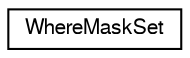 digraph "Graphical Class Hierarchy"
{
  edge [fontname="FreeSans",fontsize="10",labelfontname="FreeSans",labelfontsize="10"];
  node [fontname="FreeSans",fontsize="10",shape=record];
  rankdir="LR";
  Node0 [label="WhereMaskSet",height=0.2,width=0.4,color="black", fillcolor="white", style="filled",URL="$structWhereMaskSet.html"];
}
